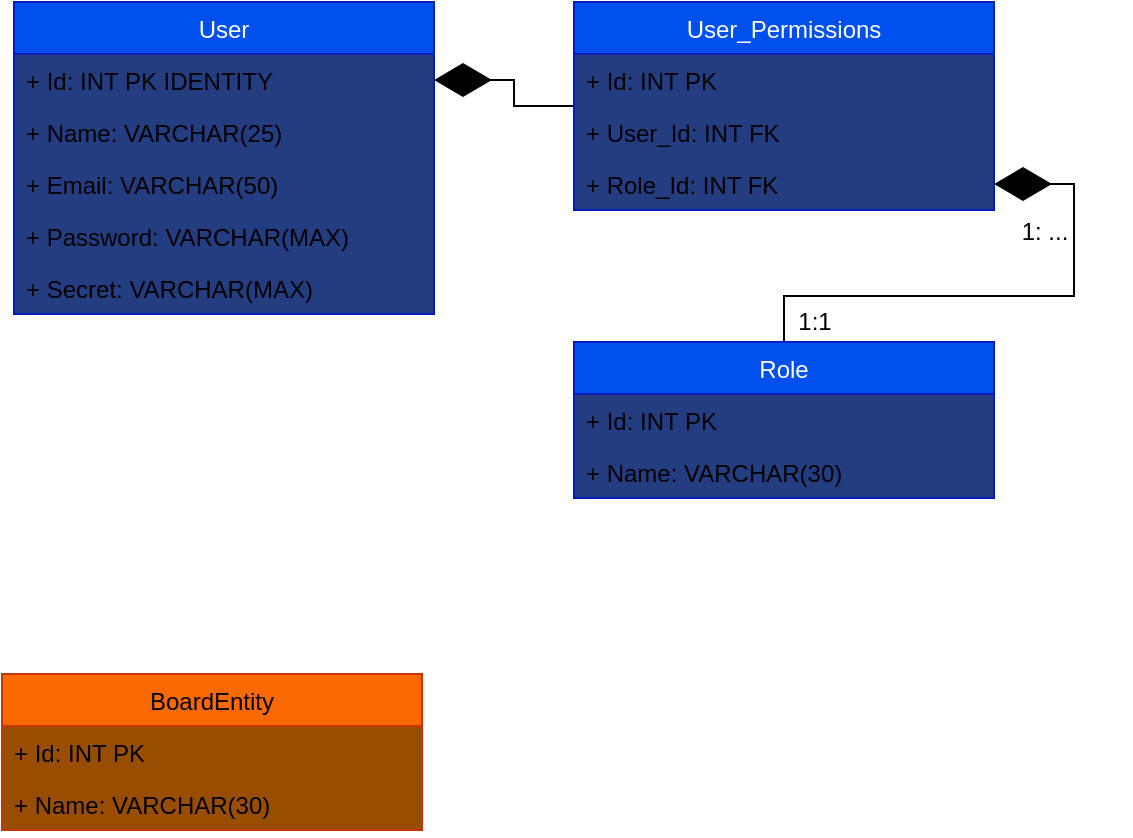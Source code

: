 <mxfile version="20.5.3" type="device"><diagram id="-PbX32z5jNOGGbaLSH3c" name="Side-1"><mxGraphModel dx="1019" dy="694" grid="0" gridSize="10" guides="1" tooltips="1" connect="1" arrows="1" fold="1" page="0" pageScale="1" pageWidth="827" pageHeight="1169" math="0" shadow="0"><root><mxCell id="0"/><mxCell id="1" parent="0"/><mxCell id="KVDLqPpDp3hd1gSycXR9-1" value="User" style="swimlane;fontStyle=0;childLayout=stackLayout;horizontal=1;startSize=26;fillColor=#0050ef;horizontalStack=0;resizeParent=1;resizeParentMax=0;resizeLast=0;collapsible=1;marginBottom=0;fontColor=#ffffff;strokeColor=#001DBC;fillStyle=auto;gradientColor=none;swimlaneFillColor=#243C80;" parent="1" vertex="1"><mxGeometry x="50" y="30" width="210" height="156" as="geometry"/></mxCell><mxCell id="3HnK8oZd78IlO3ihfmLp-6" value="+ Id: INT PK IDENTITY" style="text;strokeColor=none;fillColor=none;align=left;verticalAlign=top;spacingLeft=4;spacingRight=4;overflow=hidden;rotatable=0;points=[[0,0.5],[1,0.5]];portConstraint=eastwest;" vertex="1" parent="KVDLqPpDp3hd1gSycXR9-1"><mxGeometry y="26" width="210" height="26" as="geometry"/></mxCell><mxCell id="KVDLqPpDp3hd1gSycXR9-2" value="+ Name: VARCHAR(25)" style="text;strokeColor=none;fillColor=none;align=left;verticalAlign=top;spacingLeft=4;spacingRight=4;overflow=hidden;rotatable=0;points=[[0,0.5],[1,0.5]];portConstraint=eastwest;" parent="KVDLqPpDp3hd1gSycXR9-1" vertex="1"><mxGeometry y="52" width="210" height="26" as="geometry"/></mxCell><mxCell id="KVDLqPpDp3hd1gSycXR9-3" value="+ Email: VARCHAR(50)" style="text;strokeColor=none;fillColor=none;align=left;verticalAlign=top;spacingLeft=4;spacingRight=4;overflow=hidden;rotatable=0;points=[[0,0.5],[1,0.5]];portConstraint=eastwest;" parent="KVDLqPpDp3hd1gSycXR9-1" vertex="1"><mxGeometry y="78" width="210" height="26" as="geometry"/></mxCell><mxCell id="KVDLqPpDp3hd1gSycXR9-4" value="+ Password: VARCHAR(MAX)" style="text;strokeColor=none;fillColor=none;align=left;verticalAlign=top;spacingLeft=4;spacingRight=4;overflow=hidden;rotatable=0;points=[[0,0.5],[1,0.5]];portConstraint=eastwest;" parent="KVDLqPpDp3hd1gSycXR9-1" vertex="1"><mxGeometry y="104" width="210" height="26" as="geometry"/></mxCell><mxCell id="KVDLqPpDp3hd1gSycXR9-5" value="+ Secret: VARCHAR(MAX)" style="text;strokeColor=none;fillColor=none;align=left;verticalAlign=top;spacingLeft=4;spacingRight=4;overflow=hidden;rotatable=0;points=[[0,0.5],[1,0.5]];portConstraint=eastwest;" parent="KVDLqPpDp3hd1gSycXR9-1" vertex="1"><mxGeometry y="130" width="210" height="26" as="geometry"/></mxCell><mxCell id="3HnK8oZd78IlO3ihfmLp-7" style="edgeStyle=orthogonalEdgeStyle;rounded=0;orthogonalLoop=1;jettySize=auto;html=1;entryX=1;entryY=0.5;entryDx=0;entryDy=0;endArrow=diamondThin;endFill=1;startSize=9;endSize=26;" edge="1" parent="1" source="3HnK8oZd78IlO3ihfmLp-1" target="3HnK8oZd78IlO3ihfmLp-6"><mxGeometry relative="1" as="geometry"><Array as="points"><mxPoint x="300" y="82"/><mxPoint x="300" y="69"/></Array></mxGeometry></mxCell><mxCell id="3HnK8oZd78IlO3ihfmLp-1" value="User_Permissions" style="swimlane;fontStyle=0;childLayout=stackLayout;horizontal=1;startSize=26;fillColor=#0050ef;horizontalStack=0;resizeParent=1;resizeParentMax=0;resizeLast=0;collapsible=1;marginBottom=0;fontColor=#ffffff;strokeColor=#001DBC;fillStyle=auto;gradientColor=none;swimlaneFillColor=#243C80;" vertex="1" parent="1"><mxGeometry x="330" y="30" width="210" height="104" as="geometry"/></mxCell><mxCell id="3HnK8oZd78IlO3ihfmLp-4" value="+ Id: INT PK" style="text;strokeColor=none;fillColor=none;align=left;verticalAlign=top;spacingLeft=4;spacingRight=4;overflow=hidden;rotatable=0;points=[[0,0.5],[1,0.5]];portConstraint=eastwest;" vertex="1" parent="3HnK8oZd78IlO3ihfmLp-1"><mxGeometry y="26" width="210" height="26" as="geometry"/></mxCell><mxCell id="3HnK8oZd78IlO3ihfmLp-2" value="+ User_Id: INT FK" style="text;strokeColor=none;fillColor=none;align=left;verticalAlign=top;spacingLeft=4;spacingRight=4;overflow=hidden;rotatable=0;points=[[0,0.5],[1,0.5]];portConstraint=eastwest;" vertex="1" parent="3HnK8oZd78IlO3ihfmLp-1"><mxGeometry y="52" width="210" height="26" as="geometry"/></mxCell><mxCell id="3HnK8oZd78IlO3ihfmLp-3" value="+ Role_Id: INT FK" style="text;strokeColor=none;fillColor=none;align=left;verticalAlign=top;spacingLeft=4;spacingRight=4;overflow=hidden;rotatable=0;points=[[0,0.5],[1,0.5]];portConstraint=eastwest;" vertex="1" parent="3HnK8oZd78IlO3ihfmLp-1"><mxGeometry y="78" width="210" height="26" as="geometry"/></mxCell><mxCell id="3HnK8oZd78IlO3ihfmLp-12" style="edgeStyle=orthogonalEdgeStyle;rounded=0;orthogonalLoop=1;jettySize=auto;html=1;entryX=1;entryY=0.5;entryDx=0;entryDy=0;endArrow=diamondThin;endFill=1;startSize=9;endSize=26;" edge="1" parent="1" source="3HnK8oZd78IlO3ihfmLp-8" target="3HnK8oZd78IlO3ihfmLp-3"><mxGeometry relative="1" as="geometry"/></mxCell><mxCell id="3HnK8oZd78IlO3ihfmLp-8" value="Role" style="swimlane;fontStyle=0;childLayout=stackLayout;horizontal=1;startSize=26;fillColor=#0050ef;horizontalStack=0;resizeParent=1;resizeParentMax=0;resizeLast=0;collapsible=1;marginBottom=0;fontColor=#ffffff;strokeColor=#001DBC;fillStyle=auto;gradientColor=none;swimlaneFillColor=#243C80;" vertex="1" parent="1"><mxGeometry x="330" y="200" width="210" height="78" as="geometry"/></mxCell><mxCell id="3HnK8oZd78IlO3ihfmLp-9" value="+ Id: INT PK" style="text;strokeColor=none;fillColor=none;align=left;verticalAlign=top;spacingLeft=4;spacingRight=4;overflow=hidden;rotatable=0;points=[[0,0.5],[1,0.5]];portConstraint=eastwest;" vertex="1" parent="3HnK8oZd78IlO3ihfmLp-8"><mxGeometry y="26" width="210" height="26" as="geometry"/></mxCell><mxCell id="3HnK8oZd78IlO3ihfmLp-10" value="+ Name: VARCHAR(30)" style="text;strokeColor=none;fillColor=none;align=left;verticalAlign=top;spacingLeft=4;spacingRight=4;overflow=hidden;rotatable=0;points=[[0,0.5],[1,0.5]];portConstraint=eastwest;" vertex="1" parent="3HnK8oZd78IlO3ihfmLp-8"><mxGeometry y="52" width="210" height="26" as="geometry"/></mxCell><mxCell id="3HnK8oZd78IlO3ihfmLp-13" value="1:1" style="text;html=1;align=center;verticalAlign=middle;resizable=0;points=[];autosize=1;strokeColor=none;fillColor=none;" vertex="1" parent="1"><mxGeometry x="430" y="175" width="40" height="30" as="geometry"/></mxCell><mxCell id="3HnK8oZd78IlO3ihfmLp-14" value="1: ..." style="text;html=1;align=center;verticalAlign=middle;resizable=0;points=[];autosize=1;strokeColor=none;fillColor=none;" vertex="1" parent="1"><mxGeometry x="540" y="130" width="50" height="30" as="geometry"/></mxCell><mxCell id="3HnK8oZd78IlO3ihfmLp-16" value="BoardEntity" style="swimlane;fontStyle=0;childLayout=stackLayout;horizontal=1;startSize=26;fillColor=#fa6800;horizontalStack=0;resizeParent=1;resizeParentMax=0;resizeLast=0;collapsible=1;marginBottom=0;fontColor=#000000;strokeColor=#C73500;fillStyle=auto;swimlaneFillColor=#994D00;" vertex="1" parent="1"><mxGeometry x="44" y="366" width="210" height="78" as="geometry"/></mxCell><mxCell id="3HnK8oZd78IlO3ihfmLp-17" value="+ Id: INT PK" style="text;strokeColor=none;fillColor=none;align=left;verticalAlign=top;spacingLeft=4;spacingRight=4;overflow=hidden;rotatable=0;points=[[0,0.5],[1,0.5]];portConstraint=eastwest;" vertex="1" parent="3HnK8oZd78IlO3ihfmLp-16"><mxGeometry y="26" width="210" height="26" as="geometry"/></mxCell><mxCell id="3HnK8oZd78IlO3ihfmLp-18" value="+ Name: VARCHAR(30)" style="text;strokeColor=none;fillColor=none;align=left;verticalAlign=top;spacingLeft=4;spacingRight=4;overflow=hidden;rotatable=0;points=[[0,0.5],[1,0.5]];portConstraint=eastwest;" vertex="1" parent="3HnK8oZd78IlO3ihfmLp-16"><mxGeometry y="52" width="210" height="26" as="geometry"/></mxCell></root></mxGraphModel></diagram></mxfile>